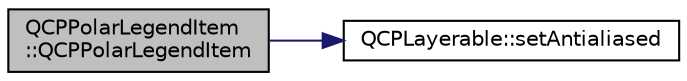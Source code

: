 digraph "QCPPolarLegendItem::QCPPolarLegendItem"
{
 // LATEX_PDF_SIZE
  edge [fontname="Helvetica",fontsize="10",labelfontname="Helvetica",labelfontsize="10"];
  node [fontname="Helvetica",fontsize="10",shape=record];
  rankdir="LR";
  Node1 [label="QCPPolarLegendItem\l::QCPPolarLegendItem",height=0.2,width=0.4,color="black", fillcolor="grey75", style="filled", fontcolor="black",tooltip=" "];
  Node1 -> Node2 [color="midnightblue",fontsize="10",style="solid",fontname="Helvetica"];
  Node2 [label="QCPLayerable::setAntialiased",height=0.2,width=0.4,color="black", fillcolor="white", style="filled",URL="$classQCPLayerable.html#a4fd43e89be4a553ead41652565ff0581",tooltip=" "];
}
